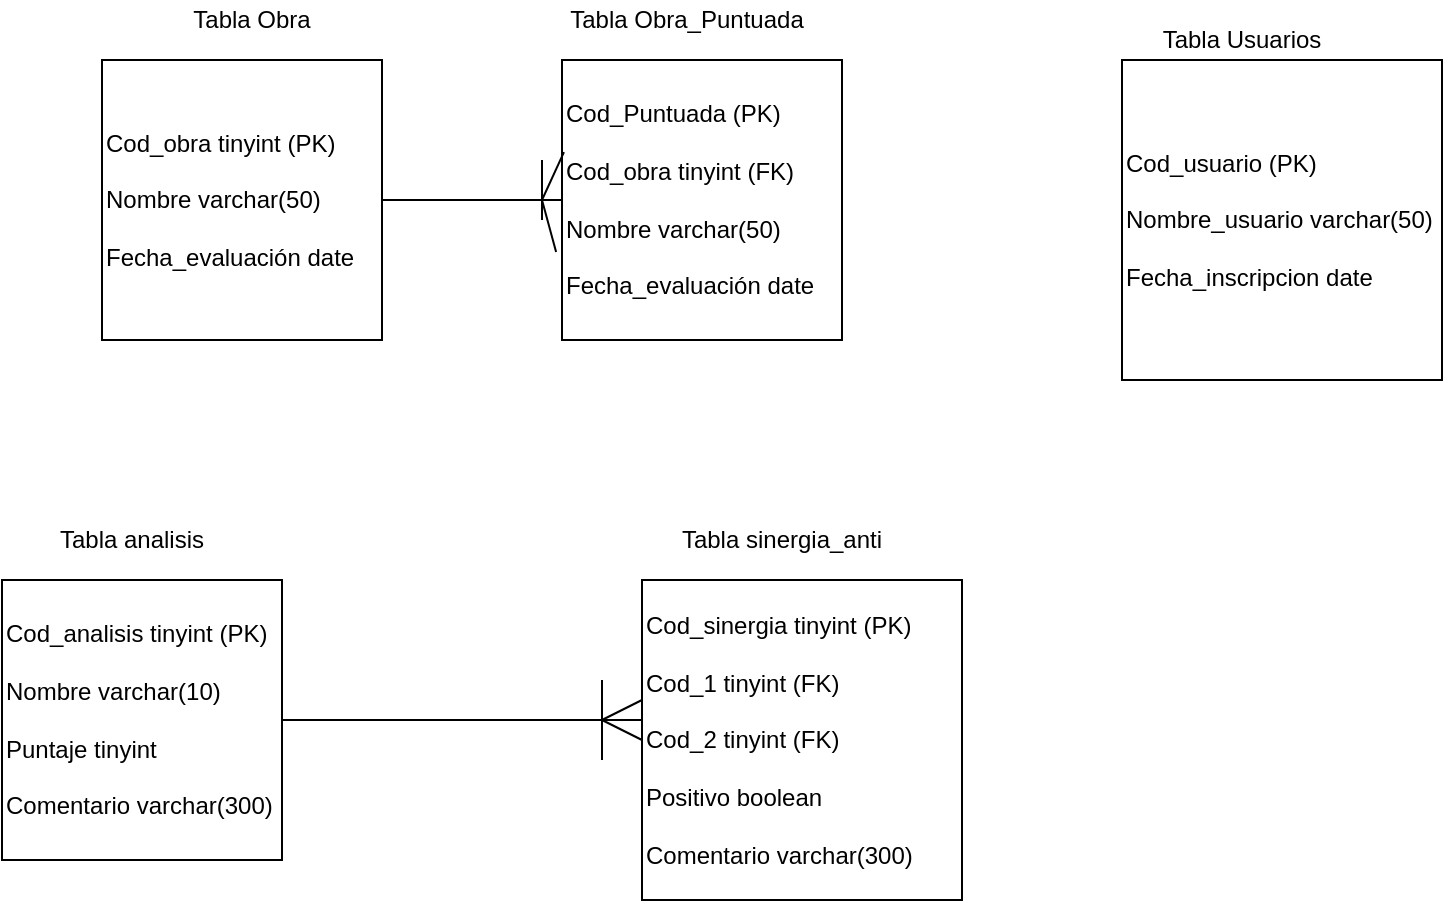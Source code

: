 <mxfile version="11.1.2" type="github"><diagram id="JBJWnH2A5ppMdrGDwTaD" name="Page-1"><mxGraphModel dx="1792" dy="1631" grid="1" gridSize="10" guides="1" tooltips="1" connect="1" arrows="1" fold="1" page="1" pageScale="1" pageWidth="850" pageHeight="1100" math="0" shadow="0"><root><mxCell id="0"/><mxCell id="1" parent="0"/><mxCell id="qTqHNT2F86t1DctnGXYB-1" value="&lt;div align=&quot;left&quot;&gt;Cod_analisis tinyint (PK)&lt;br&gt;&lt;/div&gt;&lt;div align=&quot;left&quot;&gt;&lt;br&gt;&lt;/div&gt;&lt;div align=&quot;left&quot;&gt;Nombre varchar(10)&lt;/div&gt;&lt;div align=&quot;left&quot;&gt;&lt;br&gt;&lt;/div&gt;&lt;div align=&quot;left&quot;&gt;Puntaje tinyint&lt;/div&gt;&lt;div align=&quot;left&quot;&gt;&lt;br&gt;&lt;/div&gt;&lt;div align=&quot;left&quot;&gt;Comentario varchar(300)&lt;br&gt;&lt;/div&gt;" style="whiteSpace=wrap;html=1;aspect=fixed;align=left;" vertex="1" parent="1"><mxGeometry x="-190" y="-250" width="140" height="140" as="geometry"/></mxCell><mxCell id="qTqHNT2F86t1DctnGXYB-2" value="Tabla analisis" style="text;html=1;strokeColor=none;fillColor=none;align=center;verticalAlign=middle;whiteSpace=wrap;rounded=0;" vertex="1" parent="1"><mxGeometry x="-170" y="-280" width="90" height="20" as="geometry"/></mxCell><mxCell id="qTqHNT2F86t1DctnGXYB-4" value="" style="endArrow=none;html=1;entryX=1;entryY=0.5;entryDx=0;entryDy=0;" edge="1" parent="1" target="qTqHNT2F86t1DctnGXYB-1"><mxGeometry width="50" height="50" relative="1" as="geometry"><mxPoint x="130" y="-180" as="sourcePoint"/><mxPoint x="-140" y="-90" as="targetPoint"/></mxGeometry></mxCell><mxCell id="qTqHNT2F86t1DctnGXYB-5" value="" style="endArrow=none;html=1;" edge="1" parent="1"><mxGeometry width="50" height="50" relative="1" as="geometry"><mxPoint x="130" y="-190" as="sourcePoint"/><mxPoint x="110" y="-180" as="targetPoint"/></mxGeometry></mxCell><mxCell id="qTqHNT2F86t1DctnGXYB-6" value="" style="endArrow=none;html=1;" edge="1" parent="1"><mxGeometry width="50" height="50" relative="1" as="geometry"><mxPoint x="110" y="-180" as="sourcePoint"/><mxPoint x="130" y="-170" as="targetPoint"/></mxGeometry></mxCell><mxCell id="qTqHNT2F86t1DctnGXYB-7" value="" style="endArrow=none;html=1;" edge="1" parent="1"><mxGeometry width="50" height="50" relative="1" as="geometry"><mxPoint x="110" y="-160" as="sourcePoint"/><mxPoint x="110" y="-200" as="targetPoint"/></mxGeometry></mxCell><mxCell id="qTqHNT2F86t1DctnGXYB-8" value="&lt;div align=&quot;left&quot;&gt;Cod_sinergia tinyint (PK)&lt;br&gt;&lt;/div&gt;&lt;div align=&quot;left&quot;&gt;&lt;br&gt;&lt;/div&gt;&lt;div align=&quot;left&quot;&gt;Cod_1 tinyint (FK)&lt;br&gt;&lt;/div&gt;&lt;div align=&quot;left&quot;&gt;&lt;br&gt;&lt;/div&gt;&lt;div align=&quot;left&quot;&gt;Cod_2 tinyint (FK)&lt;/div&gt;&lt;div align=&quot;left&quot;&gt;&lt;br&gt;&lt;/div&gt;&lt;div align=&quot;left&quot;&gt;Positivo boolean&lt;br&gt;&lt;/div&gt;&lt;div align=&quot;left&quot;&gt;&lt;br&gt;&lt;/div&gt;&lt;div align=&quot;left&quot;&gt;Comentario varchar(300)&lt;br&gt;&lt;/div&gt;" style="whiteSpace=wrap;html=1;aspect=fixed;align=left;" vertex="1" parent="1"><mxGeometry x="130" y="-250" width="160" height="160" as="geometry"/></mxCell><mxCell id="qTqHNT2F86t1DctnGXYB-9" value="Tabla sinergia_anti" style="text;html=1;strokeColor=none;fillColor=none;align=center;verticalAlign=middle;whiteSpace=wrap;rounded=0;" vertex="1" parent="1"><mxGeometry x="130" y="-280" width="140" height="20" as="geometry"/></mxCell><mxCell id="qTqHNT2F86t1DctnGXYB-10" value="Tabla Obra" style="text;html=1;strokeColor=none;fillColor=none;align=center;verticalAlign=middle;whiteSpace=wrap;rounded=0;" vertex="1" parent="1"><mxGeometry x="-110" y="-540" width="90" height="20" as="geometry"/></mxCell><mxCell id="qTqHNT2F86t1DctnGXYB-11" value="&lt;div align=&quot;left&quot;&gt;Cod_obra tinyint (PK)&lt;br&gt;&lt;/div&gt;&lt;div align=&quot;left&quot;&gt;&lt;br&gt;&lt;/div&gt;&lt;div align=&quot;left&quot;&gt;Nombre varchar(50)&lt;/div&gt;&lt;div align=&quot;left&quot;&gt;&lt;br&gt;&lt;/div&gt;&lt;div align=&quot;left&quot;&gt;Fecha_evaluación date&lt;br&gt;&lt;/div&gt;" style="whiteSpace=wrap;html=1;aspect=fixed;align=left;" vertex="1" parent="1"><mxGeometry x="-140" y="-510" width="140" height="140" as="geometry"/></mxCell><mxCell id="qTqHNT2F86t1DctnGXYB-13" value="&lt;div align=&quot;left&quot;&gt;Cod_Puntuada (PK)&lt;br&gt;&lt;/div&gt;&lt;div align=&quot;left&quot;&gt;&lt;br&gt;&lt;/div&gt;&lt;div align=&quot;left&quot;&gt;Cod_obra tinyint (FK)&lt;br&gt;&lt;/div&gt;&lt;div align=&quot;left&quot;&gt;&lt;br&gt;&lt;/div&gt;&lt;div align=&quot;left&quot;&gt;Nombre varchar(50)&lt;/div&gt;&lt;div align=&quot;left&quot;&gt;&lt;br&gt;&lt;/div&gt;&lt;div align=&quot;left&quot;&gt;Fecha_evaluación date&lt;br&gt;&lt;/div&gt;" style="whiteSpace=wrap;html=1;aspect=fixed;align=left;" vertex="1" parent="1"><mxGeometry x="90" y="-510" width="140" height="140" as="geometry"/></mxCell><mxCell id="qTqHNT2F86t1DctnGXYB-14" value="Tabla Obra_Puntuada" style="text;html=1;strokeColor=none;fillColor=none;align=center;verticalAlign=middle;whiteSpace=wrap;rounded=0;" vertex="1" parent="1"><mxGeometry x="85" y="-540" width="135" height="20" as="geometry"/></mxCell><mxCell id="qTqHNT2F86t1DctnGXYB-15" value="" style="endArrow=none;html=1;entryX=1;entryY=0.5;entryDx=0;entryDy=0;exitX=0;exitY=0.5;exitDx=0;exitDy=0;" edge="1" parent="1" source="qTqHNT2F86t1DctnGXYB-13" target="qTqHNT2F86t1DctnGXYB-11"><mxGeometry width="50" height="50" relative="1" as="geometry"><mxPoint x="60" y="-360" as="sourcePoint"/><mxPoint x="-140" y="-70" as="targetPoint"/></mxGeometry></mxCell><mxCell id="qTqHNT2F86t1DctnGXYB-16" value="" style="endArrow=none;html=1;" edge="1" parent="1"><mxGeometry width="50" height="50" relative="1" as="geometry"><mxPoint x="80" y="-430" as="sourcePoint"/><mxPoint x="80" y="-460" as="targetPoint"/></mxGeometry></mxCell><mxCell id="qTqHNT2F86t1DctnGXYB-20" value="" style="endArrow=none;html=1;entryX=0.007;entryY=0.329;entryDx=0;entryDy=0;entryPerimeter=0;" edge="1" parent="1" target="qTqHNT2F86t1DctnGXYB-13"><mxGeometry width="50" height="50" relative="1" as="geometry"><mxPoint x="80" y="-440" as="sourcePoint"/><mxPoint x="-140" y="-70" as="targetPoint"/></mxGeometry></mxCell><mxCell id="qTqHNT2F86t1DctnGXYB-21" value="" style="endArrow=none;html=1;entryX=-0.021;entryY=0.686;entryDx=0;entryDy=0;entryPerimeter=0;" edge="1" parent="1" target="qTqHNT2F86t1DctnGXYB-13"><mxGeometry width="50" height="50" relative="1" as="geometry"><mxPoint x="80" y="-440" as="sourcePoint"/><mxPoint x="-140" y="-70" as="targetPoint"/></mxGeometry></mxCell><mxCell id="qTqHNT2F86t1DctnGXYB-22" value="&lt;div align=&quot;left&quot;&gt;Cod_usuario (PK)&lt;/div&gt;&lt;div&gt;&lt;br&gt;&lt;/div&gt;&lt;div&gt;Nombre_usuario varchar(50)&lt;br&gt;&lt;/div&gt;&lt;div&gt;&lt;br&gt;&lt;/div&gt;&lt;div&gt;Fecha_inscripcion date&lt;br&gt;&lt;/div&gt;" style="whiteSpace=wrap;html=1;aspect=fixed;align=left;" vertex="1" parent="1"><mxGeometry x="370" y="-510" width="160" height="160" as="geometry"/></mxCell><mxCell id="qTqHNT2F86t1DctnGXYB-23" value="Tabla Usuarios" style="text;html=1;strokeColor=none;fillColor=none;align=center;verticalAlign=middle;whiteSpace=wrap;rounded=0;" vertex="1" parent="1"><mxGeometry x="370" y="-530" width="120" height="20" as="geometry"/></mxCell></root></mxGraphModel></diagram></mxfile>